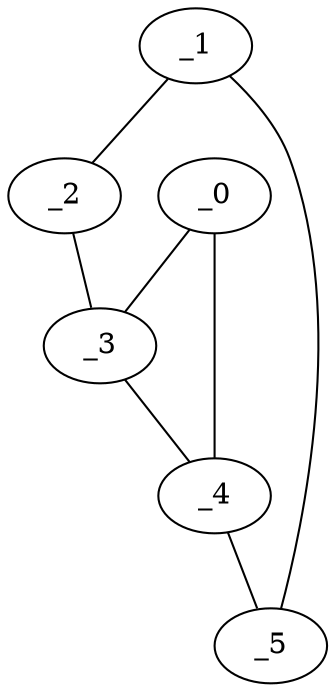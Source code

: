 graph EP1_0029 {
	_0	 [x="2.3064",
		y="2.53174"];
	_3	 [x="1.07677",
		y="2.78269"];
	_0 -- _3;
	_4	 [x="0.486247",
		y="1.39725"];
	_0 -- _4;
	_1	 [x="1.83076",
		y="0.544009"];
	_2	 [x="0.325938",
		y="0.777165"];
	_1 -- _2;
	_5	 [x="1.90397",
		y="1.32649"];
	_1 -- _5;
	_2 -- _3;
	_3 -- _4;
	_4 -- _5;
}
